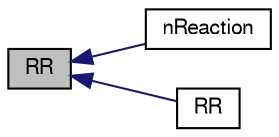 digraph "RR"
{
  bgcolor="transparent";
  edge [fontname="FreeSans",fontsize="10",labelfontname="FreeSans",labelfontsize="10"];
  node [fontname="FreeSans",fontsize="10",shape=record];
  rankdir="LR";
  Node18 [label="RR",height=0.2,width=0.4,color="black", fillcolor="grey75", style="filled", fontcolor="black"];
  Node18 -> Node19 [dir="back",color="midnightblue",fontsize="10",style="solid",fontname="FreeSans"];
  Node19 [label="nReaction",height=0.2,width=0.4,color="black",URL="$a29794.html#a8f417e826ee8e9f3751ca921f927f098",tooltip="The number of reactions. "];
  Node18 -> Node20 [dir="back",color="midnightblue",fontsize="10",style="solid",fontname="FreeSans"];
  Node20 [label="RR",height=0.2,width=0.4,color="black",URL="$a29794.html#a18d4232269ac2e582f5727a27d2fb6ca",tooltip="Return const access to the chemical source terms for specie, i. "];
}
